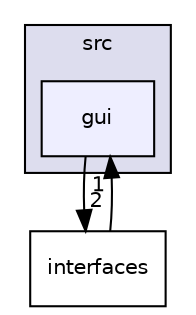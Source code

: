 digraph "src/gui" {
  compound=true
  node [ fontsize="10", fontname="Helvetica"];
  edge [ labelfontsize="10", labelfontname="Helvetica"];
  subgraph clusterdir_68267d1309a1af8e8297ef4c3efbcdba {
    graph [ bgcolor="#ddddee", pencolor="black", label="src" fontname="Helvetica", fontsize="10", URL="dir_68267d1309a1af8e8297ef4c3efbcdba.html"]
  dir_99d0482cf009f9d97a0877749b817f19 [shape=box, label="gui", style="filled", fillcolor="#eeeeff", pencolor="black", URL="dir_99d0482cf009f9d97a0877749b817f19.html"];
  }
  dir_ee3f1a7951c308657a65f8199076c1d6 [shape=box label="interfaces" URL="dir_ee3f1a7951c308657a65f8199076c1d6.html"];
  dir_99d0482cf009f9d97a0877749b817f19->dir_ee3f1a7951c308657a65f8199076c1d6 [headlabel="2", labeldistance=1.5 headhref="dir_000001_000002.html"];
  dir_ee3f1a7951c308657a65f8199076c1d6->dir_99d0482cf009f9d97a0877749b817f19 [headlabel="1", labeldistance=1.5 headhref="dir_000002_000001.html"];
}
